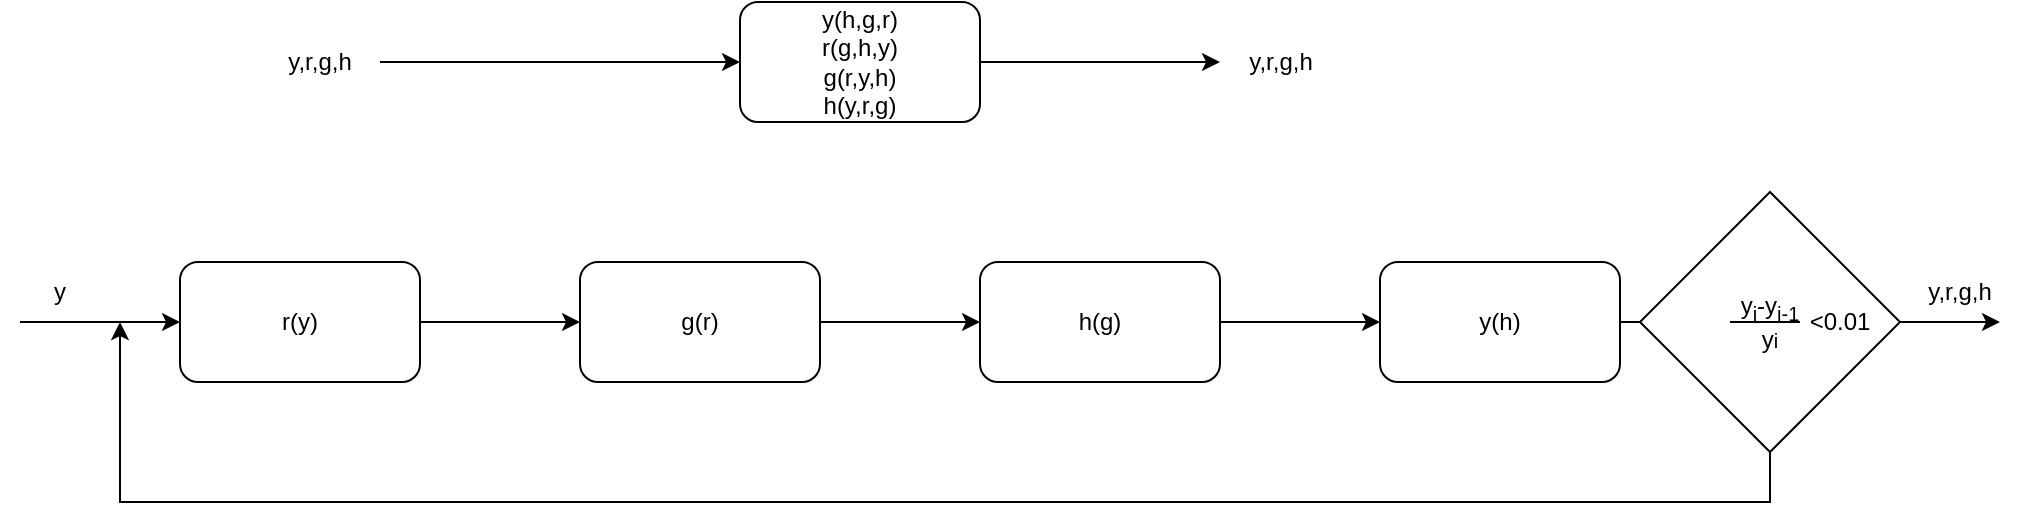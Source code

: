 <mxfile version="20.2.7" type="device"><diagram id="C7vF83PYLZ660t13Q5UN" name="Strona-1"><mxGraphModel dx="1038" dy="547" grid="1" gridSize="10" guides="1" tooltips="1" connect="1" arrows="1" fold="1" page="1" pageScale="1" pageWidth="1169" pageHeight="827" math="0" shadow="0"><root><mxCell id="0"/><mxCell id="1" parent="0"/><mxCell id="ht-46f7zxQrpjAeAwVoE-3" value="" style="edgeStyle=orthogonalEdgeStyle;rounded=0;orthogonalLoop=1;jettySize=auto;html=1;" edge="1" parent="1" source="ht-46f7zxQrpjAeAwVoE-1" target="ht-46f7zxQrpjAeAwVoE-2"><mxGeometry relative="1" as="geometry"/></mxCell><mxCell id="ht-46f7zxQrpjAeAwVoE-1" value="r(y)" style="rounded=1;whiteSpace=wrap;html=1;" vertex="1" parent="1"><mxGeometry x="200" y="240" width="120" height="60" as="geometry"/></mxCell><mxCell id="ht-46f7zxQrpjAeAwVoE-7" value="" style="edgeStyle=orthogonalEdgeStyle;rounded=0;orthogonalLoop=1;jettySize=auto;html=1;" edge="1" parent="1" source="ht-46f7zxQrpjAeAwVoE-2" target="ht-46f7zxQrpjAeAwVoE-6"><mxGeometry relative="1" as="geometry"/></mxCell><mxCell id="ht-46f7zxQrpjAeAwVoE-2" value="g(r)" style="rounded=1;whiteSpace=wrap;html=1;" vertex="1" parent="1"><mxGeometry x="400" y="240" width="120" height="60" as="geometry"/></mxCell><mxCell id="ht-46f7zxQrpjAeAwVoE-4" value="y" style="text;html=1;strokeColor=none;fillColor=none;align=center;verticalAlign=middle;whiteSpace=wrap;rounded=0;" vertex="1" parent="1"><mxGeometry x="110" y="240" width="60" height="30" as="geometry"/></mxCell><mxCell id="ht-46f7zxQrpjAeAwVoE-5" value="" style="endArrow=classic;html=1;rounded=0;entryX=0;entryY=0.5;entryDx=0;entryDy=0;" edge="1" parent="1" target="ht-46f7zxQrpjAeAwVoE-1"><mxGeometry width="50" height="50" relative="1" as="geometry"><mxPoint x="120" y="270" as="sourcePoint"/><mxPoint x="120" y="290" as="targetPoint"/></mxGeometry></mxCell><mxCell id="ht-46f7zxQrpjAeAwVoE-9" value="" style="edgeStyle=orthogonalEdgeStyle;rounded=0;orthogonalLoop=1;jettySize=auto;html=1;" edge="1" parent="1" source="ht-46f7zxQrpjAeAwVoE-6" target="ht-46f7zxQrpjAeAwVoE-8"><mxGeometry relative="1" as="geometry"/></mxCell><mxCell id="ht-46f7zxQrpjAeAwVoE-6" value="h(g)" style="rounded=1;whiteSpace=wrap;html=1;" vertex="1" parent="1"><mxGeometry x="600" y="240" width="120" height="60" as="geometry"/></mxCell><mxCell id="ht-46f7zxQrpjAeAwVoE-8" value="y(h)" style="rounded=1;whiteSpace=wrap;html=1;" vertex="1" parent="1"><mxGeometry x="800" y="240" width="120" height="60" as="geometry"/></mxCell><mxCell id="ht-46f7zxQrpjAeAwVoE-10" value="" style="endArrow=classic;html=1;rounded=0;exitX=1;exitY=0.5;exitDx=0;exitDy=0;" edge="1" parent="1" source="ht-46f7zxQrpjAeAwVoE-8"><mxGeometry width="50" height="50" relative="1" as="geometry"><mxPoint x="880" y="430" as="sourcePoint"/><mxPoint x="960" y="270" as="targetPoint"/></mxGeometry></mxCell><mxCell id="ht-46f7zxQrpjAeAwVoE-11" value="y,r,g,h" style="text;html=1;strokeColor=none;fillColor=none;align=center;verticalAlign=middle;whiteSpace=wrap;rounded=0;" vertex="1" parent="1"><mxGeometry x="1060" y="240" width="60" height="30" as="geometry"/></mxCell><mxCell id="ht-46f7zxQrpjAeAwVoE-17" value="y&lt;sub style=&quot;&quot;&gt;i&lt;/sub&gt;-y&lt;sub style=&quot;&quot;&gt;i-1&lt;br&gt;&lt;/sub&gt;y&lt;span style=&quot;font-size: 10px;&quot;&gt;i&lt;/span&gt;" style="rhombus;whiteSpace=wrap;html=1;" vertex="1" parent="1"><mxGeometry x="930" y="205" width="130" height="130" as="geometry"/></mxCell><mxCell id="ht-46f7zxQrpjAeAwVoE-21" value="" style="endArrow=classic;html=1;rounded=0;exitX=1;exitY=0.5;exitDx=0;exitDy=0;" edge="1" parent="1" source="ht-46f7zxQrpjAeAwVoE-17"><mxGeometry width="50" height="50" relative="1" as="geometry"><mxPoint x="1090" y="280" as="sourcePoint"/><mxPoint x="1110" y="270" as="targetPoint"/></mxGeometry></mxCell><mxCell id="ht-46f7zxQrpjAeAwVoE-22" value="" style="endArrow=none;html=1;rounded=0;entryX=0;entryY=0.5;entryDx=0;entryDy=0;" edge="1" parent="1" target="ht-46f7zxQrpjAeAwVoE-23"><mxGeometry width="50" height="50" relative="1" as="geometry"><mxPoint x="975" y="270" as="sourcePoint"/><mxPoint x="1015" y="270" as="targetPoint"/><Array as="points"><mxPoint x="1010" y="270"/><mxPoint x="1000" y="270"/></Array></mxGeometry></mxCell><mxCell id="ht-46f7zxQrpjAeAwVoE-23" value="&amp;lt;0.01" style="text;html=1;strokeColor=none;fillColor=none;align=center;verticalAlign=middle;whiteSpace=wrap;rounded=0;" vertex="1" parent="1"><mxGeometry x="1000" y="255" width="60" height="30" as="geometry"/></mxCell><mxCell id="ht-46f7zxQrpjAeAwVoE-24" value="" style="endArrow=classic;html=1;rounded=0;exitX=0.5;exitY=1;exitDx=0;exitDy=0;" edge="1" parent="1" source="ht-46f7zxQrpjAeAwVoE-17"><mxGeometry width="50" height="50" relative="1" as="geometry"><mxPoint x="530" y="470" as="sourcePoint"/><mxPoint x="170" y="270" as="targetPoint"/><Array as="points"><mxPoint x="995" y="360"/><mxPoint x="170" y="360"/></Array></mxGeometry></mxCell><mxCell id="ht-46f7zxQrpjAeAwVoE-27" value="y(h,g,r)&lt;br&gt;r(g,h,y)&lt;br&gt;g(r,y,h)&lt;br&gt;h(y,r,g)" style="rounded=1;whiteSpace=wrap;html=1;" vertex="1" parent="1"><mxGeometry x="480" y="110" width="120" height="60" as="geometry"/></mxCell><mxCell id="ht-46f7zxQrpjAeAwVoE-28" value="" style="endArrow=classic;html=1;rounded=0;entryX=0;entryY=0.5;entryDx=0;entryDy=0;" edge="1" parent="1" target="ht-46f7zxQrpjAeAwVoE-27"><mxGeometry width="50" height="50" relative="1" as="geometry"><mxPoint x="300" y="140" as="sourcePoint"/><mxPoint x="310" y="130" as="targetPoint"/></mxGeometry></mxCell><mxCell id="ht-46f7zxQrpjAeAwVoE-29" value="y,r,g,h" style="text;html=1;strokeColor=none;fillColor=none;align=center;verticalAlign=middle;whiteSpace=wrap;rounded=0;" vertex="1" parent="1"><mxGeometry x="240" y="125" width="60" height="30" as="geometry"/></mxCell><mxCell id="ht-46f7zxQrpjAeAwVoE-34" value="" style="endArrow=classic;html=1;rounded=0;exitX=1;exitY=0.5;exitDx=0;exitDy=0;" edge="1" parent="1" source="ht-46f7zxQrpjAeAwVoE-27"><mxGeometry width="50" height="50" relative="1" as="geometry"><mxPoint x="670" y="180" as="sourcePoint"/><mxPoint x="720" y="140" as="targetPoint"/></mxGeometry></mxCell><mxCell id="ht-46f7zxQrpjAeAwVoE-35" value="y,r,g,h" style="text;html=1;align=center;verticalAlign=middle;resizable=0;points=[];autosize=1;strokeColor=none;fillColor=none;" vertex="1" parent="1"><mxGeometry x="720" y="125" width="60" height="30" as="geometry"/></mxCell></root></mxGraphModel></diagram></mxfile>